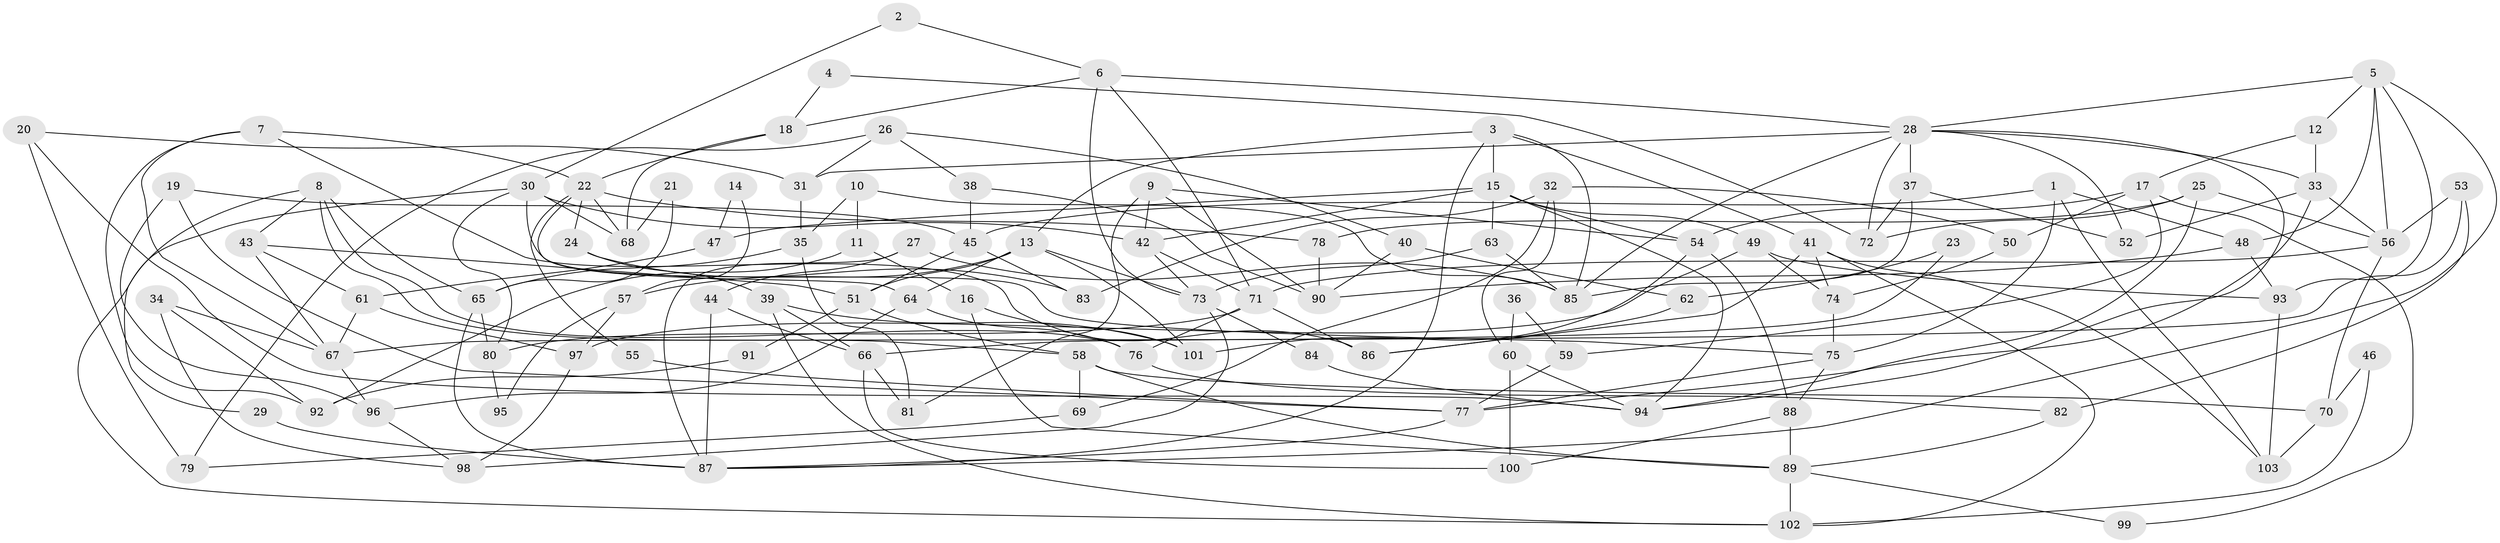 // coarse degree distribution, {8: 0.11538461538461539, 5: 0.25, 6: 0.07692307692307693, 11: 0.019230769230769232, 2: 0.11538461538461539, 13: 0.038461538461538464, 3: 0.19230769230769232, 7: 0.038461538461538464, 9: 0.038461538461538464, 4: 0.11538461538461539}
// Generated by graph-tools (version 1.1) at 2025/51/03/04/25 22:51:11]
// undirected, 103 vertices, 206 edges
graph export_dot {
  node [color=gray90,style=filled];
  1;
  2;
  3;
  4;
  5;
  6;
  7;
  8;
  9;
  10;
  11;
  12;
  13;
  14;
  15;
  16;
  17;
  18;
  19;
  20;
  21;
  22;
  23;
  24;
  25;
  26;
  27;
  28;
  29;
  30;
  31;
  32;
  33;
  34;
  35;
  36;
  37;
  38;
  39;
  40;
  41;
  42;
  43;
  44;
  45;
  46;
  47;
  48;
  49;
  50;
  51;
  52;
  53;
  54;
  55;
  56;
  57;
  58;
  59;
  60;
  61;
  62;
  63;
  64;
  65;
  66;
  67;
  68;
  69;
  70;
  71;
  72;
  73;
  74;
  75;
  76;
  77;
  78;
  79;
  80;
  81;
  82;
  83;
  84;
  85;
  86;
  87;
  88;
  89;
  90;
  91;
  92;
  93;
  94;
  95;
  96;
  97;
  98;
  99;
  100;
  101;
  102;
  103;
  1 -- 75;
  1 -- 48;
  1 -- 45;
  1 -- 103;
  2 -- 30;
  2 -- 6;
  3 -- 13;
  3 -- 15;
  3 -- 41;
  3 -- 85;
  3 -- 87;
  4 -- 18;
  4 -- 72;
  5 -- 28;
  5 -- 87;
  5 -- 12;
  5 -- 48;
  5 -- 56;
  5 -- 93;
  6 -- 73;
  6 -- 28;
  6 -- 18;
  6 -- 71;
  7 -- 67;
  7 -- 22;
  7 -- 86;
  7 -- 92;
  8 -- 76;
  8 -- 43;
  8 -- 29;
  8 -- 58;
  8 -- 65;
  9 -- 42;
  9 -- 81;
  9 -- 54;
  9 -- 90;
  10 -- 35;
  10 -- 85;
  10 -- 11;
  11 -- 16;
  11 -- 92;
  12 -- 33;
  12 -- 17;
  13 -- 64;
  13 -- 101;
  13 -- 51;
  13 -- 57;
  13 -- 73;
  14 -- 47;
  14 -- 57;
  15 -- 42;
  15 -- 49;
  15 -- 47;
  15 -- 54;
  15 -- 63;
  15 -- 94;
  16 -- 101;
  16 -- 89;
  17 -- 54;
  17 -- 50;
  17 -- 59;
  17 -- 99;
  18 -- 22;
  18 -- 68;
  19 -- 45;
  19 -- 77;
  19 -- 96;
  20 -- 31;
  20 -- 94;
  20 -- 79;
  21 -- 65;
  21 -- 68;
  22 -- 64;
  22 -- 68;
  22 -- 24;
  22 -- 55;
  22 -- 78;
  23 -- 66;
  23 -- 62;
  24 -- 39;
  24 -- 83;
  25 -- 78;
  25 -- 94;
  25 -- 56;
  25 -- 72;
  26 -- 38;
  26 -- 79;
  26 -- 31;
  26 -- 40;
  27 -- 87;
  27 -- 85;
  27 -- 44;
  28 -- 37;
  28 -- 85;
  28 -- 31;
  28 -- 33;
  28 -- 52;
  28 -- 72;
  28 -- 94;
  29 -- 87;
  30 -- 42;
  30 -- 80;
  30 -- 68;
  30 -- 75;
  30 -- 102;
  31 -- 35;
  32 -- 83;
  32 -- 50;
  32 -- 60;
  32 -- 69;
  33 -- 56;
  33 -- 52;
  33 -- 77;
  34 -- 98;
  34 -- 92;
  34 -- 67;
  35 -- 65;
  35 -- 81;
  36 -- 59;
  36 -- 60;
  37 -- 52;
  37 -- 72;
  37 -- 85;
  38 -- 45;
  38 -- 90;
  39 -- 66;
  39 -- 102;
  39 -- 101;
  40 -- 90;
  40 -- 62;
  41 -- 86;
  41 -- 74;
  41 -- 102;
  41 -- 103;
  42 -- 71;
  42 -- 73;
  43 -- 61;
  43 -- 51;
  43 -- 67;
  44 -- 87;
  44 -- 66;
  45 -- 51;
  45 -- 83;
  46 -- 70;
  46 -- 102;
  47 -- 61;
  48 -- 93;
  48 -- 90;
  49 -- 74;
  49 -- 93;
  49 -- 97;
  50 -- 74;
  51 -- 58;
  51 -- 91;
  53 -- 67;
  53 -- 56;
  53 -- 82;
  54 -- 88;
  54 -- 101;
  55 -- 77;
  56 -- 70;
  56 -- 71;
  57 -- 97;
  57 -- 95;
  58 -- 70;
  58 -- 69;
  58 -- 89;
  59 -- 77;
  60 -- 94;
  60 -- 100;
  61 -- 97;
  61 -- 67;
  62 -- 86;
  63 -- 85;
  63 -- 73;
  64 -- 96;
  64 -- 76;
  65 -- 87;
  65 -- 80;
  66 -- 100;
  66 -- 81;
  67 -- 96;
  69 -- 79;
  70 -- 103;
  71 -- 76;
  71 -- 80;
  71 -- 86;
  73 -- 84;
  73 -- 98;
  74 -- 75;
  75 -- 88;
  75 -- 77;
  76 -- 82;
  77 -- 87;
  78 -- 90;
  80 -- 95;
  82 -- 89;
  84 -- 94;
  88 -- 89;
  88 -- 100;
  89 -- 102;
  89 -- 99;
  91 -- 92;
  93 -- 103;
  96 -- 98;
  97 -- 98;
}
